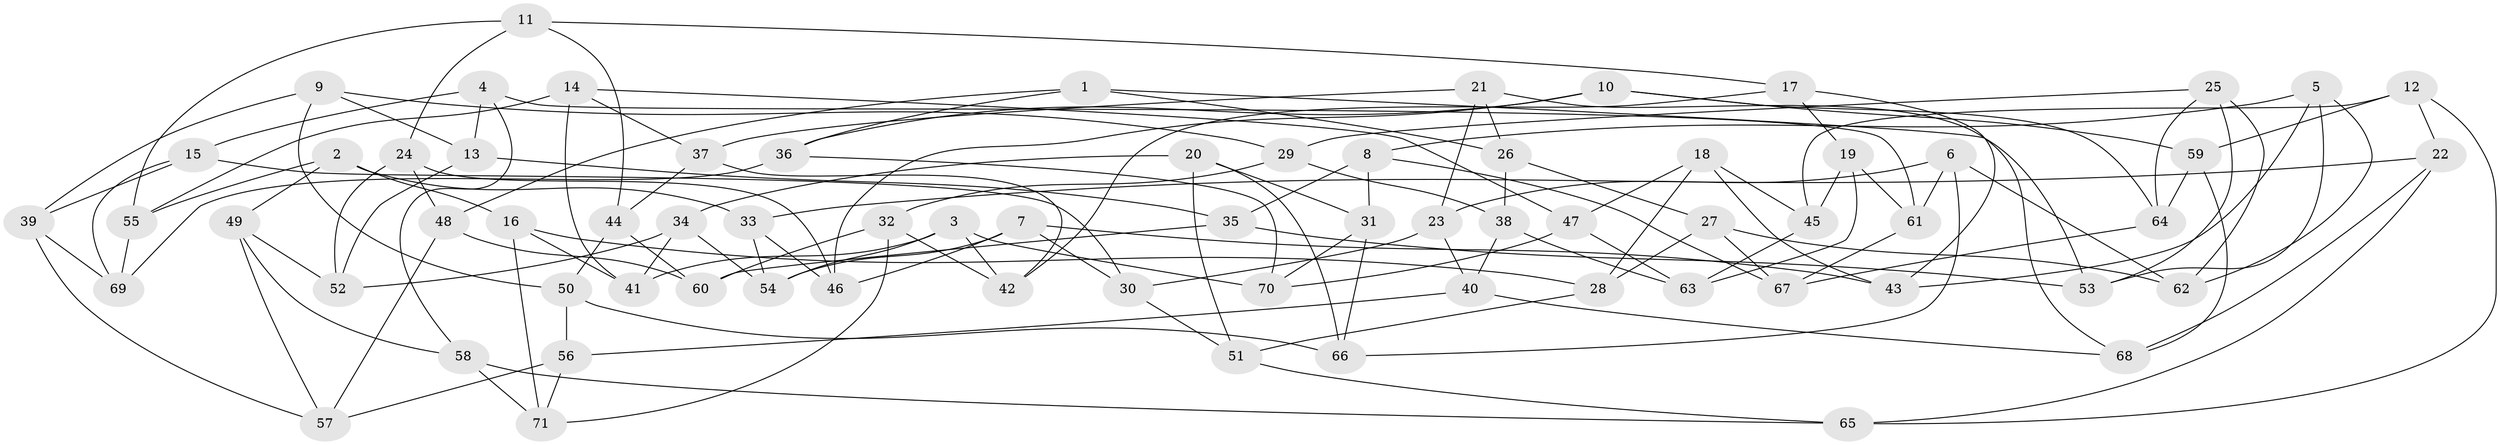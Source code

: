 // Generated by graph-tools (version 1.1) at 2025/16/03/09/25 04:16:23]
// undirected, 71 vertices, 142 edges
graph export_dot {
graph [start="1"]
  node [color=gray90,style=filled];
  1;
  2;
  3;
  4;
  5;
  6;
  7;
  8;
  9;
  10;
  11;
  12;
  13;
  14;
  15;
  16;
  17;
  18;
  19;
  20;
  21;
  22;
  23;
  24;
  25;
  26;
  27;
  28;
  29;
  30;
  31;
  32;
  33;
  34;
  35;
  36;
  37;
  38;
  39;
  40;
  41;
  42;
  43;
  44;
  45;
  46;
  47;
  48;
  49;
  50;
  51;
  52;
  53;
  54;
  55;
  56;
  57;
  58;
  59;
  60;
  61;
  62;
  63;
  64;
  65;
  66;
  67;
  68;
  69;
  70;
  71;
  1 -- 26;
  1 -- 53;
  1 -- 36;
  1 -- 48;
  2 -- 33;
  2 -- 16;
  2 -- 49;
  2 -- 55;
  3 -- 41;
  3 -- 54;
  3 -- 42;
  3 -- 70;
  4 -- 15;
  4 -- 61;
  4 -- 58;
  4 -- 13;
  5 -- 53;
  5 -- 62;
  5 -- 8;
  5 -- 43;
  6 -- 23;
  6 -- 61;
  6 -- 66;
  6 -- 62;
  7 -- 30;
  7 -- 43;
  7 -- 54;
  7 -- 46;
  8 -- 67;
  8 -- 31;
  8 -- 35;
  9 -- 13;
  9 -- 50;
  9 -- 39;
  9 -- 29;
  10 -- 36;
  10 -- 46;
  10 -- 64;
  10 -- 59;
  11 -- 17;
  11 -- 24;
  11 -- 55;
  11 -- 44;
  12 -- 59;
  12 -- 65;
  12 -- 45;
  12 -- 22;
  13 -- 35;
  13 -- 52;
  14 -- 55;
  14 -- 37;
  14 -- 41;
  14 -- 47;
  15 -- 39;
  15 -- 30;
  15 -- 69;
  16 -- 28;
  16 -- 41;
  16 -- 71;
  17 -- 42;
  17 -- 43;
  17 -- 19;
  18 -- 28;
  18 -- 47;
  18 -- 43;
  18 -- 45;
  19 -- 61;
  19 -- 63;
  19 -- 45;
  20 -- 66;
  20 -- 34;
  20 -- 31;
  20 -- 51;
  21 -- 37;
  21 -- 23;
  21 -- 26;
  21 -- 68;
  22 -- 68;
  22 -- 65;
  22 -- 33;
  23 -- 40;
  23 -- 30;
  24 -- 52;
  24 -- 48;
  24 -- 46;
  25 -- 29;
  25 -- 64;
  25 -- 53;
  25 -- 62;
  26 -- 38;
  26 -- 27;
  27 -- 67;
  27 -- 28;
  27 -- 62;
  28 -- 51;
  29 -- 38;
  29 -- 32;
  30 -- 51;
  31 -- 70;
  31 -- 66;
  32 -- 60;
  32 -- 42;
  32 -- 71;
  33 -- 54;
  33 -- 46;
  34 -- 54;
  34 -- 52;
  34 -- 41;
  35 -- 53;
  35 -- 60;
  36 -- 69;
  36 -- 70;
  37 -- 42;
  37 -- 44;
  38 -- 40;
  38 -- 63;
  39 -- 69;
  39 -- 57;
  40 -- 56;
  40 -- 68;
  44 -- 50;
  44 -- 60;
  45 -- 63;
  47 -- 70;
  47 -- 63;
  48 -- 60;
  48 -- 57;
  49 -- 57;
  49 -- 52;
  49 -- 58;
  50 -- 66;
  50 -- 56;
  51 -- 65;
  55 -- 69;
  56 -- 57;
  56 -- 71;
  58 -- 71;
  58 -- 65;
  59 -- 68;
  59 -- 64;
  61 -- 67;
  64 -- 67;
}

